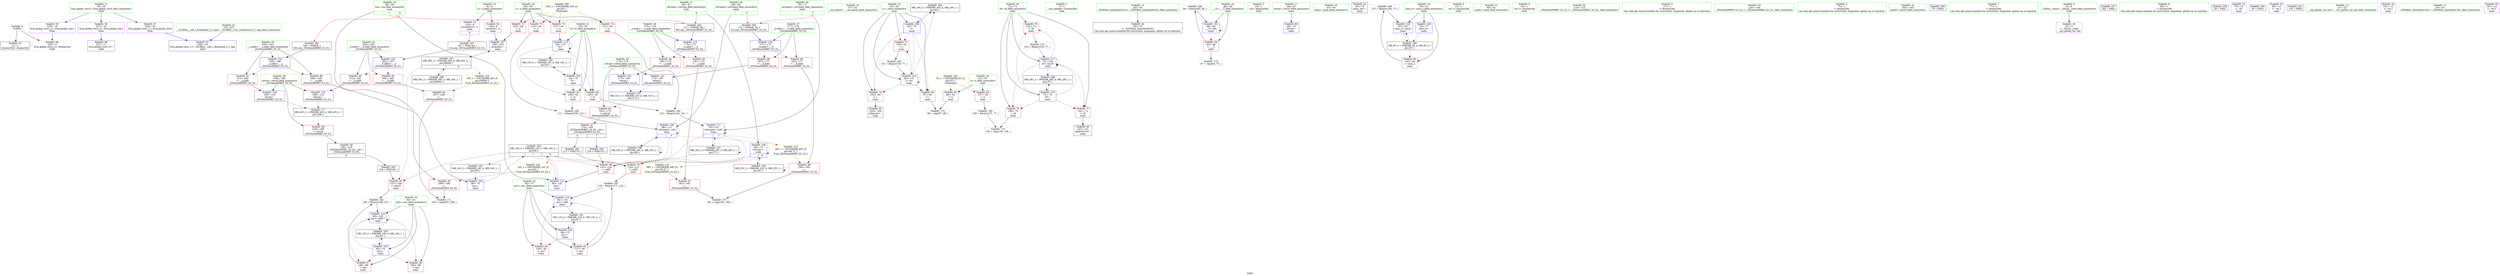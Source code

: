 digraph "SVFG" {
	label="SVFG";

	Node0x55c29a352bc0 [shape=record,color=grey,label="{NodeID: 0\nNullPtr}"];
	Node0x55c29a352bc0 -> Node0x55c29a36f480[style=solid];
	Node0x55c29a352bc0 -> Node0x55c29a36fbc0[style=solid];
	Node0x55c29a398b20 [shape=record,color=black,label="{NodeID: 263\n144 = PHI(195, )\n}"];
	Node0x55c29a398b20 -> Node0x55c29a372540[style=solid];
	Node0x55c29a36fac0 [shape=record,color=blue,label="{NodeID: 97\n228\<--18\nllvm.global_ctors_1\<--_GLOBAL__sub_I_dreamoon_0_1.cpp\nGlob }"];
	Node0x55c29a36dc40 [shape=record,color=green,label="{NodeID: 14\n31\<--32\n__cxa_atexit\<--__cxa_atexit_field_insensitive\n}"];
	Node0x55c29a373f80 [shape=record,color=black,label="{NodeID: 194\nMR_18V_2 = PHI(MR_18V_4, MR_18V_1, )\npts\{63 \}\n}"];
	Node0x55c29a373f80 -> Node0x55c29a370270[style=dashed];
	Node0x55c29a370680 [shape=record,color=blue,label="{NodeID: 111\n70\<--122\nref.tmp6\<--sub7\nmain\n|{|<s4>7}}"];
	Node0x55c29a370680 -> Node0x55c29a3723a0[style=dashed];
	Node0x55c29a370680 -> Node0x55c29a372470[style=dashed];
	Node0x55c29a370680 -> Node0x55c29a370680[style=dashed];
	Node0x55c29a370680 -> Node0x55c29a386ad0[style=dashed];
	Node0x55c29a370680:s4 -> Node0x55c29a3894e0[style=dashed,color=red];
	Node0x55c29a36e830 [shape=record,color=green,label="{NodeID: 28\n68\<--69\nref.tmp4\<--ref.tmp4_field_insensitive\nmain\n|{|<s1>6}}"];
	Node0x55c29a36e830 -> Node0x55c29a3704e0[style=solid];
	Node0x55c29a36e830:s1 -> Node0x55c29a398e70[style=solid,color=red];
	Node0x55c29a3759b0 [shape=record,color=blue,label="{NodeID: 125\n198\<--212\nretval\<--\n_ZSt3minIiERKT_S2_S2_\n}"];
	Node0x55c29a3759b0 -> Node0x55c29a37f2b0[style=dashed];
	Node0x55c29a36f480 [shape=record,color=black,label="{NodeID: 42\n2\<--3\ndummyVal\<--dummyVal\n}"];
	Node0x55c29a371060 [shape=record,color=purple,label="{NodeID: 56\n227\<--16\nllvm.global_ctors_0\<--llvm.global_ctors\nGlob }"];
	Node0x55c29a371060 -> Node0x55c29a36f9c0[style=solid];
	Node0x55c29a371c50 [shape=record,color=red,label="{NodeID: 70\n104\<--62\n\<--i\nmain\n}"];
	Node0x55c29a371c50 -> Node0x55c29a36f750[style=solid];
	Node0x55c29a3782c0 [shape=record,color=grey,label="{NodeID: 167\n118 = Binary(117, 116, )\n}"];
	Node0x55c29a3782c0 -> Node0x55c29a3705b0[style=solid];
	Node0x55c29a3727b0 [shape=record,color=red,label="{NodeID: 84\n190\<--175\n\<--__a.addr\n_ZSt3maxIiERKT_S2_S2_\n}"];
	Node0x55c29a3727b0 -> Node0x55c29a375740[style=solid];
	Node0x55c29a36cd10 [shape=record,color=green,label="{NodeID: 1\n7\<--1\n__dso_handle\<--dummyObj\nGlob }"];
	Node0x55c29a398c60 [shape=record,color=black,label="{NodeID: 264\n171 = PHI(66, 58, )\n0th arg _ZSt3maxIiERKT_S2_S2_ }"];
	Node0x55c29a398c60 -> Node0x55c29a3754d0[style=solid];
	Node0x55c29a36fbc0 [shape=record,color=blue, style = dotted,label="{NodeID: 98\n229\<--3\nllvm.global_ctors_2\<--dummyVal\nGlob }"];
	Node0x55c29a36dd40 [shape=record,color=green,label="{NodeID: 15\n30\<--36\n_ZNSt8ios_base4InitD1Ev\<--_ZNSt8ios_base4InitD1Ev_field_insensitive\n}"];
	Node0x55c29a36dd40 -> Node0x55c29a36f580[style=solid];
	Node0x55c29a374070 [shape=record,color=black,label="{NodeID: 195\nMR_22V_2 = PHI(MR_22V_3, MR_22V_1, )\npts\{67 \}\n}"];
	Node0x55c29a374070 -> Node0x55c29a370410[style=dashed];
	Node0x55c29a374070 -> Node0x55c29a374070[style=dashed];
	Node0x55c29a370750 [shape=record,color=blue,label="{NodeID: 112\n58\<--125\nma\<--\nmain\n}"];
	Node0x55c29a370750 -> Node0x55c29a380bb0[style=dashed];
	Node0x55c29a36e900 [shape=record,color=green,label="{NodeID: 29\n70\<--71\nref.tmp6\<--ref.tmp6_field_insensitive\nmain\n|{|<s1>7}}"];
	Node0x55c29a36e900 -> Node0x55c29a370680[style=solid];
	Node0x55c29a36e900:s1 -> Node0x55c29a398e70[style=solid,color=red];
	Node0x55c29a388bf0 [shape=record,color=yellow,style=double,label="{NodeID: 209\n20V_1 = ENCHI(MR_20V_0)\npts\{65 \}\nFun[main]}"];
	Node0x55c29a388bf0 -> Node0x55c29a371df0[style=dashed];
	Node0x55c29a388bf0 -> Node0x55c29a371ec0[style=dashed];
	Node0x55c29a388bf0 -> Node0x55c29a371f90[style=dashed];
	Node0x55c29a388bf0 -> Node0x55c29a372060[style=dashed];
	Node0x55c29a375a80 [shape=record,color=blue,label="{NodeID: 126\n198\<--215\nretval\<--\n_ZSt3minIiERKT_S2_S2_\n}"];
	Node0x55c29a375a80 -> Node0x55c29a37f2b0[style=dashed];
	Node0x55c29a36f580 [shape=record,color=black,label="{NodeID: 43\n29\<--30\n\<--_ZNSt8ios_base4InitD1Ev\nCan only get source location for instruction, argument, global var or function.}"];
	Node0x55c29a371160 [shape=record,color=purple,label="{NodeID: 57\n228\<--16\nllvm.global_ctors_1\<--llvm.global_ctors\nGlob }"];
	Node0x55c29a371160 -> Node0x55c29a36fac0[style=solid];
	Node0x55c29a371d20 [shape=record,color=red,label="{NodeID: 71\n130\<--62\n\<--i\nmain\n}"];
	Node0x55c29a371d20 -> Node0x55c29a377cc0[style=solid];
	Node0x55c29a378440 [shape=record,color=grey,label="{NodeID: 168\n84 = Binary(83, 85, )\n}"];
	Node0x55c29a378440 -> Node0x55c29a36fe60[style=solid];
	Node0x55c29a372880 [shape=record,color=red,label="{NodeID: 85\n183\<--177\n\<--__b.addr\n_ZSt3maxIiERKT_S2_S2_\n}"];
	Node0x55c29a372880 -> Node0x55c29a372af0[style=solid];
	Node0x55c29a36cda0 [shape=record,color=green,label="{NodeID: 2\n10\<--1\n.str\<--dummyObj\nGlob }"];
	Node0x55c29a398e70 [shape=record,color=black,label="{NodeID: 265\n172 = PHI(68, 70, )\n1st arg _ZSt3maxIiERKT_S2_S2_ }"];
	Node0x55c29a398e70 -> Node0x55c29a3755a0[style=solid];
	Node0x55c29a380bb0 [shape=record,color=black,label="{NodeID: 182\nMR_14V_4 = PHI(MR_14V_5, MR_14V_3, )\npts\{59 \}\n|{|<s5>7|<s6>8}}"];
	Node0x55c29a380bb0 -> Node0x55c29a3723a0[style=dashed];
	Node0x55c29a380bb0 -> Node0x55c29a372470[style=dashed];
	Node0x55c29a380bb0 -> Node0x55c29a372540[style=dashed];
	Node0x55c29a380bb0 -> Node0x55c29a370750[style=dashed];
	Node0x55c29a380bb0 -> Node0x55c29a373580[style=dashed];
	Node0x55c29a380bb0:s5 -> Node0x55c29a389400[style=dashed,color=red];
	Node0x55c29a380bb0:s6 -> Node0x55c29a3895c0[style=dashed,color=red];
	Node0x55c29a36fcc0 [shape=record,color=blue,label="{NodeID: 99\n46\<--75\nretval\<--\nmain\n}"];
	Node0x55c29a36de40 [shape=record,color=green,label="{NodeID: 16\n43\<--44\nmain\<--main_field_insensitive\n}"];
	Node0x55c29a3869e0 [shape=record,color=black,label="{NodeID: 196\nMR_24V_2 = PHI(MR_24V_3, MR_24V_1, )\npts\{69 \}\n}"];
	Node0x55c29a3869e0 -> Node0x55c29a3704e0[style=dashed];
	Node0x55c29a3869e0 -> Node0x55c29a3869e0[style=dashed];
	Node0x55c29a370820 [shape=record,color=blue,label="{NodeID: 113\n54\<--127\nlt\<--\nmain\n}"];
	Node0x55c29a370820 -> Node0x55c29a3716a0[style=dashed];
	Node0x55c29a370820 -> Node0x55c29a371770[style=dashed];
	Node0x55c29a370820 -> Node0x55c29a370820[style=dashed];
	Node0x55c29a370820 -> Node0x55c29a3833b0[style=dashed];
	Node0x55c29a36e9d0 [shape=record,color=green,label="{NodeID: 30\n72\<--73\ni9\<--i9_field_insensitive\nmain\n}"];
	Node0x55c29a36e9d0 -> Node0x55c29a372130[style=solid];
	Node0x55c29a36e9d0 -> Node0x55c29a372200[style=solid];
	Node0x55c29a36e9d0 -> Node0x55c29a3722d0[style=solid];
	Node0x55c29a36e9d0 -> Node0x55c29a375190[style=solid];
	Node0x55c29a36e9d0 -> Node0x55c29a375330[style=solid];
	Node0x55c29a36f680 [shape=record,color=black,label="{NodeID: 44\n45\<--75\nmain_ret\<--\nmain\n}"];
	Node0x55c29a389970 [shape=record,color=yellow,style=double,label="{NodeID: 224\n30V_1 = ENCHI(MR_30V_0)\npts\{90000 \}\nFun[_ZSt3minIiERKT_S2_S2_]}"];
	Node0x55c29a389970 -> Node0x55c29a372fd0[style=dashed];
	Node0x55c29a371260 [shape=record,color=purple,label="{NodeID: 58\n229\<--16\nllvm.global_ctors_2\<--llvm.global_ctors\nGlob }"];
	Node0x55c29a371260 -> Node0x55c29a36fbc0[style=solid];
	Node0x55c29a371df0 [shape=record,color=red,label="{NodeID: 72\n103\<--64\n\<--x\nmain\n}"];
	Node0x55c29a371df0 -> Node0x55c29a370340[style=solid];
	Node0x55c29a3785c0 [shape=record,color=grey,label="{NodeID: 169\n157 = Binary(156, 77, )\n}"];
	Node0x55c29a3785c0 -> Node0x55c29a375400[style=solid];
	Node0x55c29a372950 [shape=record,color=red,label="{NodeID: 86\n187\<--177\n\<--__b.addr\n_ZSt3maxIiERKT_S2_S2_\n}"];
	Node0x55c29a372950 -> Node0x55c29a375670[style=solid];
	Node0x55c29a36ce30 [shape=record,color=green,label="{NodeID: 3\n12\<--1\n.str.1\<--dummyObj\nGlob }"];
	Node0x55c29a398ff0 [shape=record,color=black,label="{NodeID: 266\n196 = PHI(58, )\n0th arg _ZSt3minIiERKT_S2_S2_ }"];
	Node0x55c29a398ff0 -> Node0x55c29a375810[style=solid];
	Node0x55c29a36fd90 [shape=record,color=blue,label="{NodeID: 100\n50\<--77\ncase_n\<--\nmain\n}"];
	Node0x55c29a36fd90 -> Node0x55c29a382eb0[style=dashed];
	Node0x55c29a36df40 [shape=record,color=green,label="{NodeID: 17\n46\<--47\nretval\<--retval_field_insensitive\nmain\n}"];
	Node0x55c29a36df40 -> Node0x55c29a36fcc0[style=solid];
	Node0x55c29a386ad0 [shape=record,color=black,label="{NodeID: 197\nMR_26V_2 = PHI(MR_26V_3, MR_26V_1, )\npts\{71 \}\n}"];
	Node0x55c29a386ad0 -> Node0x55c29a3723a0[style=dashed];
	Node0x55c29a386ad0 -> Node0x55c29a370680[style=dashed];
	Node0x55c29a386ad0 -> Node0x55c29a386ad0[style=dashed];
	Node0x55c29a3708f0 [shape=record,color=blue,label="{NodeID: 114\n62\<--131\ni\<--inc\nmain\n}"];
	Node0x55c29a3708f0 -> Node0x55c29a371b80[style=dashed];
	Node0x55c29a3708f0 -> Node0x55c29a371c50[style=dashed];
	Node0x55c29a3708f0 -> Node0x55c29a371d20[style=dashed];
	Node0x55c29a3708f0 -> Node0x55c29a3708f0[style=dashed];
	Node0x55c29a3708f0 -> Node0x55c29a373f80[style=dashed];
	Node0x55c29a36eaa0 [shape=record,color=green,label="{NodeID: 31\n80\<--81\nscanf\<--scanf_field_insensitive\n}"];
	Node0x55c29a36f750 [shape=record,color=black,label="{NodeID: 45\n105\<--104\nidxprom\<--\nmain\n}"];
	Node0x55c29a371360 [shape=record,color=red,label="{NodeID: 59\n83\<--48\n\<--___T\nmain\n}"];
	Node0x55c29a371360 -> Node0x55c29a378440[style=solid];
	Node0x55c29a371360 -> Node0x55c29a378bc0[style=solid];
	Node0x55c29a371ec0 [shape=record,color=red,label="{NodeID: 73\n110\<--64\n\<--x\nmain\n}"];
	Node0x55c29a371ec0 -> Node0x55c29a378140[style=solid];
	Node0x55c29a378740 [shape=record,color=grey,label="{NodeID: 170\n153 = Binary(152, 77, )\n}"];
	Node0x55c29a378740 -> Node0x55c29a375330[style=solid];
	Node0x55c29a372a20 [shape=record,color=red,label="{NodeID: 87\n182\<--181\n\<--\n_ZSt3maxIiERKT_S2_S2_\n}"];
	Node0x55c29a372a20 -> Node0x55c29a378ec0[style=solid];
	Node0x55c29a36cec0 [shape=record,color=green,label="{NodeID: 4\n14\<--1\n.str.2\<--dummyObj\nGlob }"];
	Node0x55c29a399100 [shape=record,color=black,label="{NodeID: 267\n197 = PHI(143, )\n1st arg _ZSt3minIiERKT_S2_S2_ }"];
	Node0x55c29a399100 -> Node0x55c29a3758e0[style=solid];
	Node0x55c29a36fe60 [shape=record,color=blue,label="{NodeID: 101\n48\<--84\n___T\<--dec\nmain\n}"];
	Node0x55c29a36fe60 -> Node0x55c29a371360[style=dashed];
	Node0x55c29a36fe60 -> Node0x55c29a36fe60[style=dashed];
	Node0x55c29a36e010 [shape=record,color=green,label="{NodeID: 18\n48\<--49\n___T\<--___T_field_insensitive\nmain\n}"];
	Node0x55c29a36e010 -> Node0x55c29a371360[style=solid];
	Node0x55c29a36e010 -> Node0x55c29a36fe60[style=solid];
	Node0x55c29a386fd0 [shape=record,color=black,label="{NodeID: 198\nMR_28V_2 = PHI(MR_28V_4, MR_28V_1, )\npts\{73 \}\n}"];
	Node0x55c29a386fd0 -> Node0x55c29a375190[style=dashed];
	Node0x55c29a375190 [shape=record,color=blue,label="{NodeID: 115\n72\<--75\ni9\<--\nmain\n}"];
	Node0x55c29a375190 -> Node0x55c29a372130[style=dashed];
	Node0x55c29a375190 -> Node0x55c29a372200[style=dashed];
	Node0x55c29a375190 -> Node0x55c29a3722d0[style=dashed];
	Node0x55c29a375190 -> Node0x55c29a375330[style=dashed];
	Node0x55c29a375190 -> Node0x55c29a386fd0[style=dashed];
	Node0x55c29a36eba0 [shape=record,color=green,label="{NodeID: 32\n114\<--115\n_ZSt3maxIiERKT_S2_S2_\<--_ZSt3maxIiERKT_S2_S2__field_insensitive\n}"];
	Node0x55c29a36f820 [shape=record,color=black,label="{NodeID: 46\n142\<--141\nidxprom14\<--\nmain\n}"];
	Node0x55c29a371430 [shape=record,color=red,label="{NodeID: 60\n156\<--50\n\<--case_n\nmain\n}"];
	Node0x55c29a371430 -> Node0x55c29a3785c0[style=solid];
	Node0x55c29a371f90 [shape=record,color=red,label="{NodeID: 74\n121\<--64\n\<--x\nmain\n}"];
	Node0x55c29a371f90 -> Node0x55c29a377e40[style=solid];
	Node0x55c29a3788c0 [shape=record,color=grey,label="{NodeID: 171\n210 = cmp(207, 209, )\n}"];
	Node0x55c29a372af0 [shape=record,color=red,label="{NodeID: 88\n184\<--183\n\<--\n_ZSt3maxIiERKT_S2_S2_\n}"];
	Node0x55c29a372af0 -> Node0x55c29a378ec0[style=solid];
	Node0x55c29a36d700 [shape=record,color=green,label="{NodeID: 5\n17\<--1\n\<--dummyObj\nCan only get source location for instruction, argument, global var or function.}"];
	Node0x55c29a36ff30 [shape=record,color=blue,label="{NodeID: 102\n54\<--75\nlt\<--\nmain\n}"];
	Node0x55c29a36ff30 -> Node0x55c29a3716a0[style=dashed];
	Node0x55c29a36ff30 -> Node0x55c29a371770[style=dashed];
	Node0x55c29a36ff30 -> Node0x55c29a370820[style=dashed];
	Node0x55c29a36ff30 -> Node0x55c29a3833b0[style=dashed];
	Node0x55c29a36e0e0 [shape=record,color=green,label="{NodeID: 19\n50\<--51\ncase_n\<--case_n_field_insensitive\nmain\n}"];
	Node0x55c29a36e0e0 -> Node0x55c29a371430[style=solid];
	Node0x55c29a36e0e0 -> Node0x55c29a36fd90[style=solid];
	Node0x55c29a36e0e0 -> Node0x55c29a375400[style=solid];
	Node0x55c29a3874d0 [shape=record,color=black,label="{NodeID: 199\nMR_30V_2 = PHI(MR_30V_3, MR_30V_1, )\npts\{90000 \}\n}"];
	Node0x55c29a3874d0 -> Node0x55c29a3824b0[style=dashed];
	Node0x55c29a375260 [shape=record,color=blue,label="{NodeID: 116\n60\<--149\nan2\<--add17\nmain\n}"];
	Node0x55c29a375260 -> Node0x55c29a3719e0[style=dashed];
	Node0x55c29a375260 -> Node0x55c29a371ab0[style=dashed];
	Node0x55c29a375260 -> Node0x55c29a375260[style=dashed];
	Node0x55c29a375260 -> Node0x55c29a373a80[style=dashed];
	Node0x55c29a36eca0 [shape=record,color=green,label="{NodeID: 33\n145\<--146\n_ZSt3minIiERKT_S2_S2_\<--_ZSt3minIiERKT_S2_S2__field_insensitive\n}"];
	Node0x55c29a36f8f0 [shape=record,color=black,label="{NodeID: 47\n170\<--193\n_ZSt3maxIiERKT_S2_S2__ret\<--\n_ZSt3maxIiERKT_S2_S2_\n|{<s0>6|<s1>7}}"];
	Node0x55c29a36f8f0:s0 -> Node0x55c29a3989c0[style=solid,color=blue];
	Node0x55c29a36f8f0:s1 -> Node0x55c29a398630[style=solid,color=blue];
	Node0x55c29a371500 [shape=record,color=red,label="{NodeID: 61\n98\<--52\n\<--n\nmain\n}"];
	Node0x55c29a371500 -> Node0x55c29a378d40[style=solid];
	Node0x55c29a372060 [shape=record,color=red,label="{NodeID: 75\n127\<--64\n\<--x\nmain\n}"];
	Node0x55c29a372060 -> Node0x55c29a370820[style=solid];
	Node0x55c29a378a40 [shape=record,color=grey,label="{NodeID: 172\n139 = cmp(136, 138, )\n}"];
	Node0x55c29a372bc0 [shape=record,color=red,label="{NodeID: 89\n218\<--198\n\<--retval\n_ZSt3minIiERKT_S2_S2_\n}"];
	Node0x55c29a372bc0 -> Node0x55c29a3709e0[style=solid];
	Node0x55c29a36d790 [shape=record,color=green,label="{NodeID: 6\n75\<--1\n\<--dummyObj\nCan only get source location for instruction, argument, global var or function.}"];
	Node0x55c29a370000 [shape=record,color=blue,label="{NodeID: 103\n56\<--75\nan1\<--\nmain\n}"];
	Node0x55c29a370000 -> Node0x55c29a371840[style=dashed];
	Node0x55c29a370000 -> Node0x55c29a371910[style=dashed];
	Node0x55c29a370000 -> Node0x55c29a3705b0[style=dashed];
	Node0x55c29a370000 -> Node0x55c29a3838b0[style=dashed];
	Node0x55c29a36e1b0 [shape=record,color=green,label="{NodeID: 20\n52\<--53\nn\<--n_field_insensitive\nmain\n}"];
	Node0x55c29a36e1b0 -> Node0x55c29a371500[style=solid];
	Node0x55c29a36e1b0 -> Node0x55c29a3715d0[style=solid];
	Node0x55c29a375330 [shape=record,color=blue,label="{NodeID: 117\n72\<--153\ni9\<--inc19\nmain\n}"];
	Node0x55c29a375330 -> Node0x55c29a372130[style=dashed];
	Node0x55c29a375330 -> Node0x55c29a372200[style=dashed];
	Node0x55c29a375330 -> Node0x55c29a3722d0[style=dashed];
	Node0x55c29a375330 -> Node0x55c29a375330[style=dashed];
	Node0x55c29a375330 -> Node0x55c29a386fd0[style=dashed];
	Node0x55c29a36eda0 [shape=record,color=green,label="{NodeID: 34\n163\<--164\nprintf\<--printf_field_insensitive\n}"];
	Node0x55c29a3709e0 [shape=record,color=black,label="{NodeID: 48\n195\<--218\n_ZSt3minIiERKT_S2_S2__ret\<--\n_ZSt3minIiERKT_S2_S2_\n|{<s0>8}}"];
	Node0x55c29a3709e0:s0 -> Node0x55c29a398b20[style=solid,color=blue];
	Node0x55c29a3715d0 [shape=record,color=red,label="{NodeID: 62\n137\<--52\n\<--n\nmain\n}"];
	Node0x55c29a3715d0 -> Node0x55c29a377fc0[style=solid];
	Node0x55c29a372130 [shape=record,color=red,label="{NodeID: 76\n136\<--72\n\<--i9\nmain\n}"];
	Node0x55c29a372130 -> Node0x55c29a378a40[style=solid];
	Node0x55c29a398330 [shape=record,color=black,label="{NodeID: 256\n79 = PHI()\n}"];
	Node0x55c29a378bc0 [shape=record,color=grey,label="{NodeID: 173\n87 = cmp(83, 75, )\n}"];
	Node0x55c29a372c90 [shape=record,color=red,label="{NodeID: 90\n208\<--200\n\<--__a.addr\n_ZSt3minIiERKT_S2_S2_\n}"];
	Node0x55c29a372c90 -> Node0x55c29a3730a0[style=solid];
	Node0x55c29a36d820 [shape=record,color=green,label="{NodeID: 7\n77\<--1\n\<--dummyObj\nCan only get source location for instruction, argument, global var or function.}"];
	Node0x55c29a3824b0 [shape=record,color=black,label="{NodeID: 187\nMR_30V_3 = PHI(MR_30V_4, MR_30V_2, )\npts\{90000 \}\n|{|<s3>8}}"];
	Node0x55c29a3824b0 -> Node0x55c29a372540[style=dashed];
	Node0x55c29a3824b0 -> Node0x55c29a370340[style=dashed];
	Node0x55c29a3824b0 -> Node0x55c29a3874d0[style=dashed];
	Node0x55c29a3824b0:s3 -> Node0x55c29a389970[style=dashed,color=red];
	Node0x55c29a3700d0 [shape=record,color=blue,label="{NodeID: 104\n58\<--75\nma\<--\nmain\n}"];
	Node0x55c29a3700d0 -> Node0x55c29a380bb0[style=dashed];
	Node0x55c29a36e280 [shape=record,color=green,label="{NodeID: 21\n54\<--55\nlt\<--lt_field_insensitive\nmain\n}"];
	Node0x55c29a36e280 -> Node0x55c29a3716a0[style=solid];
	Node0x55c29a36e280 -> Node0x55c29a371770[style=solid];
	Node0x55c29a36e280 -> Node0x55c29a36ff30[style=solid];
	Node0x55c29a36e280 -> Node0x55c29a370820[style=solid];
	Node0x55c29a375400 [shape=record,color=blue,label="{NodeID: 118\n50\<--157\ncase_n\<--inc21\nmain\n}"];
	Node0x55c29a375400 -> Node0x55c29a382eb0[style=dashed];
	Node0x55c29a36eea0 [shape=record,color=green,label="{NodeID: 35\n173\<--174\nretval\<--retval_field_insensitive\n_ZSt3maxIiERKT_S2_S2_\n}"];
	Node0x55c29a36eea0 -> Node0x55c29a372610[style=solid];
	Node0x55c29a36eea0 -> Node0x55c29a375670[style=solid];
	Node0x55c29a36eea0 -> Node0x55c29a375740[style=solid];
	Node0x55c29a370ab0 [shape=record,color=purple,label="{NodeID: 49\n27\<--4\n\<--_ZStL8__ioinit\n__cxx_global_var_init\n}"];
	Node0x55c29a3716a0 [shape=record,color=red,label="{NodeID: 63\n109\<--54\n\<--lt\nmain\n}"];
	Node0x55c29a3716a0 -> Node0x55c29a378140[style=solid];
	Node0x55c29a372200 [shape=record,color=red,label="{NodeID: 77\n141\<--72\n\<--i9\nmain\n}"];
	Node0x55c29a372200 -> Node0x55c29a36f820[style=solid];
	Node0x55c29a398430 [shape=record,color=black,label="{NodeID: 257\n162 = PHI()\n}"];
	Node0x55c29a378d40 [shape=record,color=grey,label="{NodeID: 174\n99 = cmp(97, 98, )\n}"];
	Node0x55c29a372d60 [shape=record,color=red,label="{NodeID: 91\n215\<--200\n\<--__a.addr\n_ZSt3minIiERKT_S2_S2_\n}"];
	Node0x55c29a372d60 -> Node0x55c29a375a80[style=solid];
	Node0x55c29a36d8b0 [shape=record,color=green,label="{NodeID: 8\n85\<--1\n\<--dummyObj\nCan only get source location for instruction, argument, global var or function.}"];
	Node0x55c29a3701a0 [shape=record,color=blue,label="{NodeID: 105\n60\<--75\nan2\<--\nmain\n}"];
	Node0x55c29a3701a0 -> Node0x55c29a3719e0[style=dashed];
	Node0x55c29a3701a0 -> Node0x55c29a371ab0[style=dashed];
	Node0x55c29a3701a0 -> Node0x55c29a375260[style=dashed];
	Node0x55c29a3701a0 -> Node0x55c29a373a80[style=dashed];
	Node0x55c29a36e350 [shape=record,color=green,label="{NodeID: 22\n56\<--57\nan1\<--an1_field_insensitive\nmain\n}"];
	Node0x55c29a36e350 -> Node0x55c29a371840[style=solid];
	Node0x55c29a36e350 -> Node0x55c29a371910[style=solid];
	Node0x55c29a36e350 -> Node0x55c29a370000[style=solid];
	Node0x55c29a36e350 -> Node0x55c29a3705b0[style=solid];
	Node0x55c29a3754d0 [shape=record,color=blue,label="{NodeID: 119\n175\<--171\n__a.addr\<--__a\n_ZSt3maxIiERKT_S2_S2_\n}"];
	Node0x55c29a3754d0 -> Node0x55c29a3726e0[style=dashed];
	Node0x55c29a3754d0 -> Node0x55c29a3727b0[style=dashed];
	Node0x55c29a36ef70 [shape=record,color=green,label="{NodeID: 36\n175\<--176\n__a.addr\<--__a.addr_field_insensitive\n_ZSt3maxIiERKT_S2_S2_\n}"];
	Node0x55c29a36ef70 -> Node0x55c29a3726e0[style=solid];
	Node0x55c29a36ef70 -> Node0x55c29a3727b0[style=solid];
	Node0x55c29a36ef70 -> Node0x55c29a3754d0[style=solid];
	Node0x55c29a370b80 [shape=record,color=purple,label="{NodeID: 50\n106\<--8\narrayidx\<--a\nmain\n}"];
	Node0x55c29a370b80 -> Node0x55c29a370340[style=solid];
	Node0x55c29a371770 [shape=record,color=red,label="{NodeID: 64\n120\<--54\n\<--lt\nmain\n}"];
	Node0x55c29a371770 -> Node0x55c29a377e40[style=solid];
	Node0x55c29a3722d0 [shape=record,color=red,label="{NodeID: 78\n152\<--72\n\<--i9\nmain\n}"];
	Node0x55c29a3722d0 -> Node0x55c29a378740[style=solid];
	Node0x55c29a398530 [shape=record,color=black,label="{NodeID: 258\n28 = PHI()\n}"];
	Node0x55c29a378ec0 [shape=record,color=grey,label="{NodeID: 175\n185 = cmp(182, 184, )\n}"];
	Node0x55c29a372e30 [shape=record,color=red,label="{NodeID: 92\n206\<--202\n\<--__b.addr\n_ZSt3minIiERKT_S2_S2_\n}"];
	Node0x55c29a372e30 -> Node0x55c29a372fd0[style=solid];
	Node0x55c29a36d940 [shape=record,color=green,label="{NodeID: 9\n4\<--6\n_ZStL8__ioinit\<--_ZStL8__ioinit_field_insensitive\nGlob }"];
	Node0x55c29a36d940 -> Node0x55c29a370ab0[style=solid];
	Node0x55c29a382eb0 [shape=record,color=black,label="{NodeID: 189\nMR_6V_3 = PHI(MR_6V_4, MR_6V_2, )\npts\{51 \}\n}"];
	Node0x55c29a382eb0 -> Node0x55c29a371430[style=dashed];
	Node0x55c29a382eb0 -> Node0x55c29a375400[style=dashed];
	Node0x55c29a370270 [shape=record,color=blue,label="{NodeID: 106\n62\<--75\ni\<--\nmain\n}"];
	Node0x55c29a370270 -> Node0x55c29a371b80[style=dashed];
	Node0x55c29a370270 -> Node0x55c29a371c50[style=dashed];
	Node0x55c29a370270 -> Node0x55c29a371d20[style=dashed];
	Node0x55c29a370270 -> Node0x55c29a3708f0[style=dashed];
	Node0x55c29a370270 -> Node0x55c29a373f80[style=dashed];
	Node0x55c29a36e420 [shape=record,color=green,label="{NodeID: 23\n58\<--59\nma\<--ma_field_insensitive\nmain\n|{|<s2>7|<s3>8}}"];
	Node0x55c29a36e420 -> Node0x55c29a3700d0[style=solid];
	Node0x55c29a36e420 -> Node0x55c29a370750[style=solid];
	Node0x55c29a36e420:s2 -> Node0x55c29a398c60[style=solid,color=red];
	Node0x55c29a36e420:s3 -> Node0x55c29a398ff0[style=solid,color=red];
	Node0x55c29a3886b0 [shape=record,color=yellow,style=double,label="{NodeID: 203\n8V_1 = ENCHI(MR_8V_0)\npts\{53 \}\nFun[main]}"];
	Node0x55c29a3886b0 -> Node0x55c29a371500[style=dashed];
	Node0x55c29a3886b0 -> Node0x55c29a3715d0[style=dashed];
	Node0x55c29a3755a0 [shape=record,color=blue,label="{NodeID: 120\n177\<--172\n__b.addr\<--__b\n_ZSt3maxIiERKT_S2_S2_\n}"];
	Node0x55c29a3755a0 -> Node0x55c29a372880[style=dashed];
	Node0x55c29a3755a0 -> Node0x55c29a372950[style=dashed];
	Node0x55c29a36f040 [shape=record,color=green,label="{NodeID: 37\n177\<--178\n__b.addr\<--__b.addr_field_insensitive\n_ZSt3maxIiERKT_S2_S2_\n}"];
	Node0x55c29a36f040 -> Node0x55c29a372880[style=solid];
	Node0x55c29a36f040 -> Node0x55c29a372950[style=solid];
	Node0x55c29a36f040 -> Node0x55c29a3755a0[style=solid];
	Node0x55c29a370c50 [shape=record,color=purple,label="{NodeID: 51\n143\<--8\narrayidx15\<--a\nmain\n|{<s0>8}}"];
	Node0x55c29a370c50:s0 -> Node0x55c29a399100[style=solid,color=red];
	Node0x55c29a371840 [shape=record,color=red,label="{NodeID: 65\n117\<--56\n\<--an1\nmain\n}"];
	Node0x55c29a371840 -> Node0x55c29a3782c0[style=solid];
	Node0x55c29a377b40 [shape=record,color=grey,label="{NodeID: 162\n149 = Binary(148, 147, )\n}"];
	Node0x55c29a377b40 -> Node0x55c29a375260[style=solid];
	Node0x55c29a3723a0 [shape=record,color=red,label="{NodeID: 79\n116\<--113\n\<--call5\nmain\n}"];
	Node0x55c29a3723a0 -> Node0x55c29a3782c0[style=solid];
	Node0x55c29a398630 [shape=record,color=black,label="{NodeID: 259\n124 = PHI(170, )\n}"];
	Node0x55c29a398630 -> Node0x55c29a372470[style=solid];
	Node0x55c29a37edb0 [shape=record,color=black,label="{NodeID: 176\nMR_32V_3 = PHI(MR_32V_4, MR_32V_2, )\npts\{174 \}\n}"];
	Node0x55c29a37edb0 -> Node0x55c29a372610[style=dashed];
	Node0x55c29a372f00 [shape=record,color=red,label="{NodeID: 93\n212\<--202\n\<--__b.addr\n_ZSt3minIiERKT_S2_S2_\n}"];
	Node0x55c29a372f00 -> Node0x55c29a3759b0[style=solid];
	Node0x55c29a36d9d0 [shape=record,color=green,label="{NodeID: 10\n8\<--9\na\<--a_field_insensitive\nGlob }"];
	Node0x55c29a36d9d0 -> Node0x55c29a370b80[style=solid];
	Node0x55c29a36d9d0 -> Node0x55c29a370c50[style=solid];
	Node0x55c29a3833b0 [shape=record,color=black,label="{NodeID: 190\nMR_10V_2 = PHI(MR_10V_4, MR_10V_1, )\npts\{55 \}\n}"];
	Node0x55c29a3833b0 -> Node0x55c29a36ff30[style=dashed];
	Node0x55c29a370340 [shape=record,color=blue,label="{NodeID: 107\n106\<--103\narrayidx\<--\nmain\n}"];
	Node0x55c29a370340 -> Node0x55c29a3824b0[style=dashed];
	Node0x55c29a36e4f0 [shape=record,color=green,label="{NodeID: 24\n60\<--61\nan2\<--an2_field_insensitive\nmain\n}"];
	Node0x55c29a36e4f0 -> Node0x55c29a3719e0[style=solid];
	Node0x55c29a36e4f0 -> Node0x55c29a371ab0[style=solid];
	Node0x55c29a36e4f0 -> Node0x55c29a3701a0[style=solid];
	Node0x55c29a36e4f0 -> Node0x55c29a375260[style=solid];
	Node0x55c29a375670 [shape=record,color=blue,label="{NodeID: 121\n173\<--187\nretval\<--\n_ZSt3maxIiERKT_S2_S2_\n}"];
	Node0x55c29a375670 -> Node0x55c29a37edb0[style=dashed];
	Node0x55c29a36f110 [shape=record,color=green,label="{NodeID: 38\n198\<--199\nretval\<--retval_field_insensitive\n_ZSt3minIiERKT_S2_S2_\n}"];
	Node0x55c29a36f110 -> Node0x55c29a372bc0[style=solid];
	Node0x55c29a36f110 -> Node0x55c29a3759b0[style=solid];
	Node0x55c29a36f110 -> Node0x55c29a375a80[style=solid];
	Node0x55c29a389400 [shape=record,color=yellow,style=double,label="{NodeID: 218\n38V_1 = ENCHI(MR_38V_0)\npts\{59 67 \}\nFun[_ZSt3maxIiERKT_S2_S2_]}"];
	Node0x55c29a389400 -> Node0x55c29a372a20[style=dashed];
	Node0x55c29a370d20 [shape=record,color=purple,label="{NodeID: 52\n78\<--10\n\<--.str\nmain\n}"];
	Node0x55c29a371910 [shape=record,color=red,label="{NodeID: 66\n159\<--56\n\<--an1\nmain\n}"];
	Node0x55c29a377cc0 [shape=record,color=grey,label="{NodeID: 163\n131 = Binary(130, 77, )\n}"];
	Node0x55c29a377cc0 -> Node0x55c29a3708f0[style=solid];
	Node0x55c29a372470 [shape=record,color=red,label="{NodeID: 80\n125\<--124\n\<--call8\nmain\n}"];
	Node0x55c29a372470 -> Node0x55c29a370750[style=solid];
	Node0x55c29a398820 [shape=record,color=black,label="{NodeID: 260\n90 = PHI()\n}"];
	Node0x55c29a37f2b0 [shape=record,color=black,label="{NodeID: 177\nMR_43V_3 = PHI(MR_43V_4, MR_43V_2, )\npts\{199 \}\n}"];
	Node0x55c29a37f2b0 -> Node0x55c29a372bc0[style=dashed];
	Node0x55c29a372fd0 [shape=record,color=red,label="{NodeID: 94\n207\<--206\n\<--\n_ZSt3minIiERKT_S2_S2_\n}"];
	Node0x55c29a372fd0 -> Node0x55c29a3788c0[style=solid];
	Node0x55c29a36da60 [shape=record,color=green,label="{NodeID: 11\n16\<--20\nllvm.global_ctors\<--llvm.global_ctors_field_insensitive\nGlob }"];
	Node0x55c29a36da60 -> Node0x55c29a371060[style=solid];
	Node0x55c29a36da60 -> Node0x55c29a371160[style=solid];
	Node0x55c29a36da60 -> Node0x55c29a371260[style=solid];
	Node0x55c29a3838b0 [shape=record,color=black,label="{NodeID: 191\nMR_12V_2 = PHI(MR_12V_4, MR_12V_1, )\npts\{57 \}\n}"];
	Node0x55c29a3838b0 -> Node0x55c29a370000[style=dashed];
	Node0x55c29a370410 [shape=record,color=blue,label="{NodeID: 108\n66\<--75\nref.tmp\<--\nmain\n|{|<s4>6}}"];
	Node0x55c29a370410 -> Node0x55c29a3723a0[style=dashed];
	Node0x55c29a370410 -> Node0x55c29a372470[style=dashed];
	Node0x55c29a370410 -> Node0x55c29a370410[style=dashed];
	Node0x55c29a370410 -> Node0x55c29a374070[style=dashed];
	Node0x55c29a370410:s4 -> Node0x55c29a389400[style=dashed,color=red];
	Node0x55c29a36e5c0 [shape=record,color=green,label="{NodeID: 25\n62\<--63\ni\<--i_field_insensitive\nmain\n}"];
	Node0x55c29a36e5c0 -> Node0x55c29a371b80[style=solid];
	Node0x55c29a36e5c0 -> Node0x55c29a371c50[style=solid];
	Node0x55c29a36e5c0 -> Node0x55c29a371d20[style=solid];
	Node0x55c29a36e5c0 -> Node0x55c29a370270[style=solid];
	Node0x55c29a36e5c0 -> Node0x55c29a3708f0[style=solid];
	Node0x55c29a375740 [shape=record,color=blue,label="{NodeID: 122\n173\<--190\nretval\<--\n_ZSt3maxIiERKT_S2_S2_\n}"];
	Node0x55c29a375740 -> Node0x55c29a37edb0[style=dashed];
	Node0x55c29a36f1e0 [shape=record,color=green,label="{NodeID: 39\n200\<--201\n__a.addr\<--__a.addr_field_insensitive\n_ZSt3minIiERKT_S2_S2_\n}"];
	Node0x55c29a36f1e0 -> Node0x55c29a372c90[style=solid];
	Node0x55c29a36f1e0 -> Node0x55c29a372d60[style=solid];
	Node0x55c29a36f1e0 -> Node0x55c29a375810[style=solid];
	Node0x55c29a3894e0 [shape=record,color=yellow,style=double,label="{NodeID: 219\n40V_1 = ENCHI(MR_40V_0)\npts\{69 71 \}\nFun[_ZSt3maxIiERKT_S2_S2_]}"];
	Node0x55c29a3894e0 -> Node0x55c29a372af0[style=dashed];
	Node0x55c29a370df0 [shape=record,color=purple,label="{NodeID: 53\n89\<--12\n\<--.str.1\nmain\n}"];
	Node0x55c29a3719e0 [shape=record,color=red,label="{NodeID: 67\n148\<--60\n\<--an2\nmain\n}"];
	Node0x55c29a3719e0 -> Node0x55c29a377b40[style=solid];
	Node0x55c29a377e40 [shape=record,color=grey,label="{NodeID: 164\n122 = Binary(120, 121, )\n}"];
	Node0x55c29a377e40 -> Node0x55c29a370680[style=solid];
	Node0x55c29a372540 [shape=record,color=red,label="{NodeID: 81\n147\<--144\n\<--call16\nmain\n}"];
	Node0x55c29a372540 -> Node0x55c29a377b40[style=solid];
	Node0x55c29a3988f0 [shape=record,color=black,label="{NodeID: 261\n102 = PHI()\n}"];
	Node0x55c29a3730a0 [shape=record,color=red,label="{NodeID: 95\n209\<--208\n\<--\n_ZSt3minIiERKT_S2_S2_\n}"];
	Node0x55c29a3730a0 -> Node0x55c29a3788c0[style=solid];
	Node0x55c29a36daf0 [shape=record,color=green,label="{NodeID: 12\n21\<--22\n__cxx_global_var_init\<--__cxx_global_var_init_field_insensitive\n}"];
	Node0x55c29a373580 [shape=record,color=black,label="{NodeID: 192\nMR_14V_2 = PHI(MR_14V_4, MR_14V_1, )\npts\{59 \}\n}"];
	Node0x55c29a373580 -> Node0x55c29a3700d0[style=dashed];
	Node0x55c29a3704e0 [shape=record,color=blue,label="{NodeID: 109\n68\<--111\nref.tmp4\<--sub\nmain\n|{|<s4>6}}"];
	Node0x55c29a3704e0 -> Node0x55c29a3723a0[style=dashed];
	Node0x55c29a3704e0 -> Node0x55c29a372470[style=dashed];
	Node0x55c29a3704e0 -> Node0x55c29a3704e0[style=dashed];
	Node0x55c29a3704e0 -> Node0x55c29a3869e0[style=dashed];
	Node0x55c29a3704e0:s4 -> Node0x55c29a3894e0[style=dashed,color=red];
	Node0x55c29a36e690 [shape=record,color=green,label="{NodeID: 26\n64\<--65\nx\<--x_field_insensitive\nmain\n}"];
	Node0x55c29a36e690 -> Node0x55c29a371df0[style=solid];
	Node0x55c29a36e690 -> Node0x55c29a371ec0[style=solid];
	Node0x55c29a36e690 -> Node0x55c29a371f90[style=solid];
	Node0x55c29a36e690 -> Node0x55c29a372060[style=solid];
	Node0x55c29a375810 [shape=record,color=blue,label="{NodeID: 123\n200\<--196\n__a.addr\<--__a\n_ZSt3minIiERKT_S2_S2_\n}"];
	Node0x55c29a375810 -> Node0x55c29a372c90[style=dashed];
	Node0x55c29a375810 -> Node0x55c29a372d60[style=dashed];
	Node0x55c29a36f2b0 [shape=record,color=green,label="{NodeID: 40\n202\<--203\n__b.addr\<--__b.addr_field_insensitive\n_ZSt3minIiERKT_S2_S2_\n}"];
	Node0x55c29a36f2b0 -> Node0x55c29a372e30[style=solid];
	Node0x55c29a36f2b0 -> Node0x55c29a372f00[style=solid];
	Node0x55c29a36f2b0 -> Node0x55c29a3758e0[style=solid];
	Node0x55c29a3895c0 [shape=record,color=yellow,style=double,label="{NodeID: 220\n14V_1 = ENCHI(MR_14V_0)\npts\{59 \}\nFun[_ZSt3minIiERKT_S2_S2_]}"];
	Node0x55c29a3895c0 -> Node0x55c29a3730a0[style=dashed];
	Node0x55c29a370ec0 [shape=record,color=purple,label="{NodeID: 54\n101\<--12\n\<--.str.1\nmain\n}"];
	Node0x55c29a371ab0 [shape=record,color=red,label="{NodeID: 68\n160\<--60\n\<--an2\nmain\n}"];
	Node0x55c29a377fc0 [shape=record,color=grey,label="{NodeID: 165\n138 = Binary(137, 77, )\n}"];
	Node0x55c29a377fc0 -> Node0x55c29a378a40[style=solid];
	Node0x55c29a372610 [shape=record,color=red,label="{NodeID: 82\n193\<--173\n\<--retval\n_ZSt3maxIiERKT_S2_S2_\n}"];
	Node0x55c29a372610 -> Node0x55c29a36f8f0[style=solid];
	Node0x55c29a3989c0 [shape=record,color=black,label="{NodeID: 262\n113 = PHI(170, )\n}"];
	Node0x55c29a3989c0 -> Node0x55c29a3723a0[style=solid];
	Node0x55c29a36f9c0 [shape=record,color=blue,label="{NodeID: 96\n227\<--17\nllvm.global_ctors_0\<--\nGlob }"];
	Node0x55c29a36db80 [shape=record,color=green,label="{NodeID: 13\n25\<--26\n_ZNSt8ios_base4InitC1Ev\<--_ZNSt8ios_base4InitC1Ev_field_insensitive\n}"];
	Node0x55c29a373a80 [shape=record,color=black,label="{NodeID: 193\nMR_16V_2 = PHI(MR_16V_4, MR_16V_1, )\npts\{61 \}\n}"];
	Node0x55c29a373a80 -> Node0x55c29a3701a0[style=dashed];
	Node0x55c29a3705b0 [shape=record,color=blue,label="{NodeID: 110\n56\<--118\nan1\<--add\nmain\n}"];
	Node0x55c29a3705b0 -> Node0x55c29a371840[style=dashed];
	Node0x55c29a3705b0 -> Node0x55c29a371910[style=dashed];
	Node0x55c29a3705b0 -> Node0x55c29a3705b0[style=dashed];
	Node0x55c29a3705b0 -> Node0x55c29a3838b0[style=dashed];
	Node0x55c29a36e760 [shape=record,color=green,label="{NodeID: 27\n66\<--67\nref.tmp\<--ref.tmp_field_insensitive\nmain\n|{|<s1>6}}"];
	Node0x55c29a36e760 -> Node0x55c29a370410[style=solid];
	Node0x55c29a36e760:s1 -> Node0x55c29a398c60[style=solid,color=red];
	Node0x55c29a3758e0 [shape=record,color=blue,label="{NodeID: 124\n202\<--197\n__b.addr\<--__b\n_ZSt3minIiERKT_S2_S2_\n}"];
	Node0x55c29a3758e0 -> Node0x55c29a372e30[style=dashed];
	Node0x55c29a3758e0 -> Node0x55c29a372f00[style=dashed];
	Node0x55c29a36f380 [shape=record,color=green,label="{NodeID: 41\n18\<--223\n_GLOBAL__sub_I_dreamoon_0_1.cpp\<--_GLOBAL__sub_I_dreamoon_0_1.cpp_field_insensitive\n}"];
	Node0x55c29a36f380 -> Node0x55c29a36fac0[style=solid];
	Node0x55c29a370f90 [shape=record,color=purple,label="{NodeID: 55\n161\<--14\n\<--.str.2\nmain\n}"];
	Node0x55c29a371b80 [shape=record,color=red,label="{NodeID: 69\n97\<--62\n\<--i\nmain\n}"];
	Node0x55c29a371b80 -> Node0x55c29a378d40[style=solid];
	Node0x55c29a378140 [shape=record,color=grey,label="{NodeID: 166\n111 = Binary(109, 110, )\n}"];
	Node0x55c29a378140 -> Node0x55c29a3704e0[style=solid];
	Node0x55c29a3726e0 [shape=record,color=red,label="{NodeID: 83\n181\<--175\n\<--__a.addr\n_ZSt3maxIiERKT_S2_S2_\n}"];
	Node0x55c29a3726e0 -> Node0x55c29a372a20[style=solid];
}
